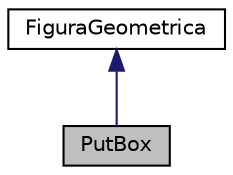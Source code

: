 digraph "PutBox"
{
 // LATEX_PDF_SIZE
  edge [fontname="Helvetica",fontsize="10",labelfontname="Helvetica",labelfontsize="10"];
  node [fontname="Helvetica",fontsize="10",shape=record];
  Node1 [label="PutBox",height=0.2,width=0.4,color="black", fillcolor="grey75", style="filled", fontcolor="black",tooltip="Class PutBox enables all voxels in the range x∈[x0, x1], y∈[y0, y1], z∈[z0, z1]."];
  Node2 -> Node1 [dir="back",color="midnightblue",fontsize="10",style="solid",fontname="Helvetica"];
  Node2 [label="FiguraGeometrica",height=0.2,width=0.4,color="black", fillcolor="white", style="filled",URL="$classFiguraGeometrica.html",tooltip="FiguraGeometrica its a abstract class."];
}
